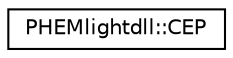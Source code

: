 digraph "Graphical Class Hierarchy"
{
  edge [fontname="Helvetica",fontsize="10",labelfontname="Helvetica",labelfontsize="10"];
  node [fontname="Helvetica",fontsize="10",shape=record];
  rankdir="LR";
  Node0 [label="PHEMlightdll::CEP",height=0.2,width=0.4,color="black", fillcolor="white", style="filled",URL="$d8/dc5/class_p_h_e_mlightdll_1_1_c_e_p.html"];
}

